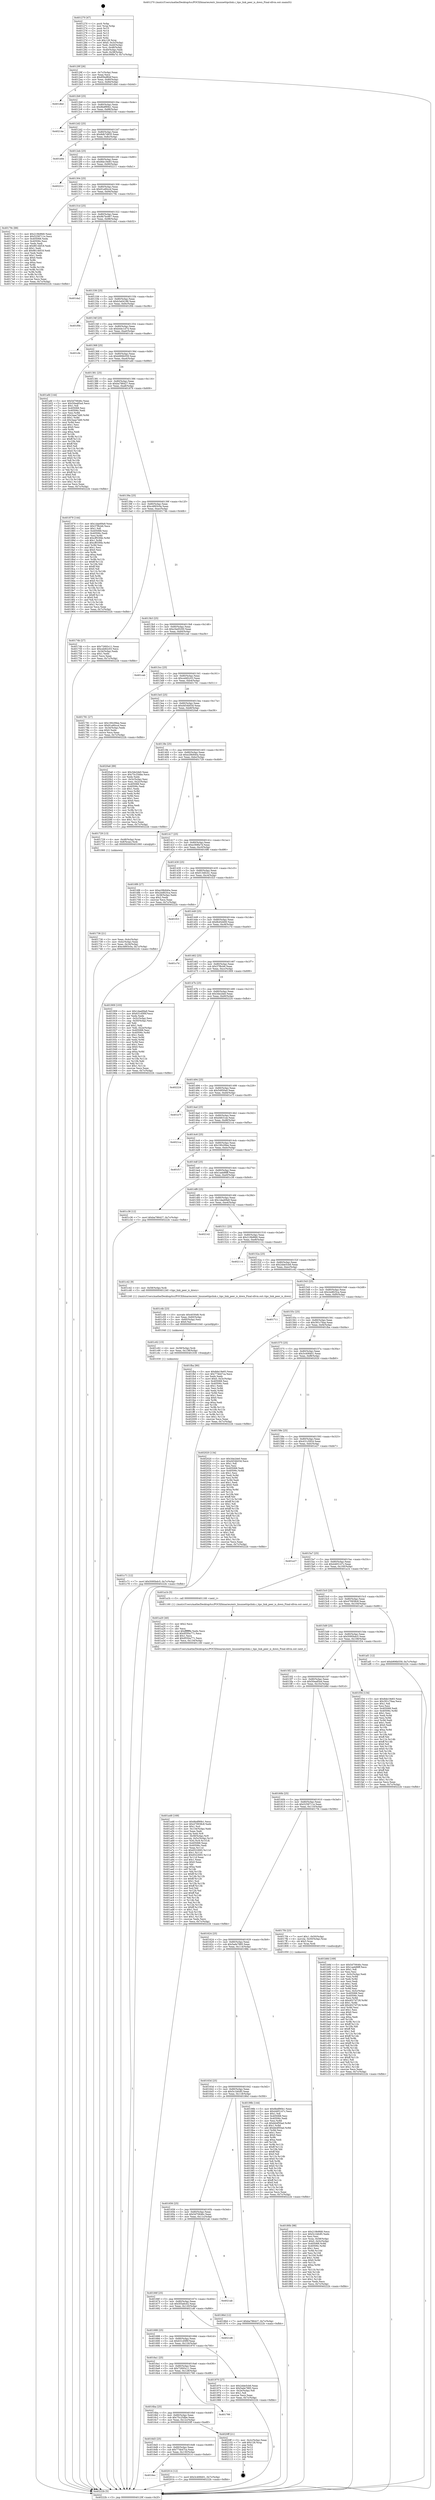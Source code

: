 digraph "0x401270" {
  label = "0x401270 (/mnt/c/Users/mathe/Desktop/tcc/POCII/binaries/extr_linuxnettipclink.c_tipc_link_peer_is_down_Final-ollvm.out::main(0))"
  labelloc = "t"
  node[shape=record]

  Entry [label="",width=0.3,height=0.3,shape=circle,fillcolor=black,style=filled]
  "0x40129f" [label="{
     0x40129f [26]\l
     | [instrs]\l
     &nbsp;&nbsp;0x40129f \<+3\>: mov -0x7c(%rbp),%eax\l
     &nbsp;&nbsp;0x4012a2 \<+2\>: mov %eax,%ecx\l
     &nbsp;&nbsp;0x4012a4 \<+6\>: sub $0x85bdf64f,%ecx\l
     &nbsp;&nbsp;0x4012aa \<+3\>: mov %eax,-0x80(%rbp)\l
     &nbsp;&nbsp;0x4012ad \<+6\>: mov %ecx,-0x84(%rbp)\l
     &nbsp;&nbsp;0x4012b3 \<+6\>: je 0000000000401dbd \<main+0xb4d\>\l
  }"]
  "0x401dbd" [label="{
     0x401dbd\l
  }", style=dashed]
  "0x4012b9" [label="{
     0x4012b9 [25]\l
     | [instrs]\l
     &nbsp;&nbsp;0x4012b9 \<+5\>: jmp 00000000004012be \<main+0x4e\>\l
     &nbsp;&nbsp;0x4012be \<+3\>: mov -0x80(%rbp),%eax\l
     &nbsp;&nbsp;0x4012c1 \<+5\>: sub $0x8bdf90b1,%eax\l
     &nbsp;&nbsp;0x4012c6 \<+6\>: mov %eax,-0x88(%rbp)\l
     &nbsp;&nbsp;0x4012cc \<+6\>: je 000000000040214e \<main+0xede\>\l
  }"]
  Exit [label="",width=0.3,height=0.3,shape=circle,fillcolor=black,style=filled,peripheries=2]
  "0x40214e" [label="{
     0x40214e\l
  }", style=dashed]
  "0x4012d2" [label="{
     0x4012d2 [25]\l
     | [instrs]\l
     &nbsp;&nbsp;0x4012d2 \<+5\>: jmp 00000000004012d7 \<main+0x67\>\l
     &nbsp;&nbsp;0x4012d7 \<+3\>: mov -0x80(%rbp),%eax\l
     &nbsp;&nbsp;0x4012da \<+5\>: sub $0x8db7d835,%eax\l
     &nbsp;&nbsp;0x4012df \<+6\>: mov %eax,-0x8c(%rbp)\l
     &nbsp;&nbsp;0x4012e5 \<+6\>: je 0000000000401e0e \<main+0xb9e\>\l
  }"]
  "0x4016ec" [label="{
     0x4016ec\l
  }", style=dashed]
  "0x401e0e" [label="{
     0x401e0e\l
  }", style=dashed]
  "0x4012eb" [label="{
     0x4012eb [25]\l
     | [instrs]\l
     &nbsp;&nbsp;0x4012eb \<+5\>: jmp 00000000004012f0 \<main+0x80\>\l
     &nbsp;&nbsp;0x4012f0 \<+3\>: mov -0x80(%rbp),%eax\l
     &nbsp;&nbsp;0x4012f3 \<+5\>: sub $0x8de19e83,%eax\l
     &nbsp;&nbsp;0x4012f8 \<+6\>: mov %eax,-0x90(%rbp)\l
     &nbsp;&nbsp;0x4012fe \<+6\>: je 0000000000402211 \<main+0xfa1\>\l
  }"]
  "0x402014" [label="{
     0x402014 [12]\l
     | [instrs]\l
     &nbsp;&nbsp;0x402014 \<+7\>: movl $0x3c408401,-0x7c(%rbp)\l
     &nbsp;&nbsp;0x40201b \<+5\>: jmp 000000000040222b \<main+0xfbb\>\l
  }"]
  "0x402211" [label="{
     0x402211\l
  }", style=dashed]
  "0x401304" [label="{
     0x401304 [25]\l
     | [instrs]\l
     &nbsp;&nbsp;0x401304 \<+5\>: jmp 0000000000401309 \<main+0x99\>\l
     &nbsp;&nbsp;0x401309 \<+3\>: mov -0x80(%rbp),%eax\l
     &nbsp;&nbsp;0x40130c \<+5\>: sub $0x91a90ccd,%eax\l
     &nbsp;&nbsp;0x401311 \<+6\>: mov %eax,-0x94(%rbp)\l
     &nbsp;&nbsp;0x401317 \<+6\>: je 000000000040179c \<main+0x52c\>\l
  }"]
  "0x4016d3" [label="{
     0x4016d3 [25]\l
     | [instrs]\l
     &nbsp;&nbsp;0x4016d3 \<+5\>: jmp 00000000004016d8 \<main+0x468\>\l
     &nbsp;&nbsp;0x4016d8 \<+3\>: mov -0x80(%rbp),%eax\l
     &nbsp;&nbsp;0x4016db \<+5\>: sub $0x774b47ca,%eax\l
     &nbsp;&nbsp;0x4016e0 \<+6\>: mov %eax,-0x130(%rbp)\l
     &nbsp;&nbsp;0x4016e6 \<+6\>: je 0000000000402014 \<main+0xda4\>\l
  }"]
  "0x40179c" [label="{
     0x40179c [88]\l
     | [instrs]\l
     &nbsp;&nbsp;0x40179c \<+5\>: mov $0x219b9fd0,%eax\l
     &nbsp;&nbsp;0x4017a1 \<+5\>: mov $0x5258711e,%ecx\l
     &nbsp;&nbsp;0x4017a6 \<+7\>: mov 0x405068,%edx\l
     &nbsp;&nbsp;0x4017ad \<+7\>: mov 0x40506c,%esi\l
     &nbsp;&nbsp;0x4017b4 \<+2\>: mov %edx,%edi\l
     &nbsp;&nbsp;0x4017b6 \<+6\>: sub $0x8614bf18,%edi\l
     &nbsp;&nbsp;0x4017bc \<+3\>: sub $0x1,%edi\l
     &nbsp;&nbsp;0x4017bf \<+6\>: add $0x8614bf18,%edi\l
     &nbsp;&nbsp;0x4017c5 \<+3\>: imul %edi,%edx\l
     &nbsp;&nbsp;0x4017c8 \<+3\>: and $0x1,%edx\l
     &nbsp;&nbsp;0x4017cb \<+3\>: cmp $0x0,%edx\l
     &nbsp;&nbsp;0x4017ce \<+4\>: sete %r8b\l
     &nbsp;&nbsp;0x4017d2 \<+3\>: cmp $0xa,%esi\l
     &nbsp;&nbsp;0x4017d5 \<+4\>: setl %r9b\l
     &nbsp;&nbsp;0x4017d9 \<+3\>: mov %r8b,%r10b\l
     &nbsp;&nbsp;0x4017dc \<+3\>: and %r9b,%r10b\l
     &nbsp;&nbsp;0x4017df \<+3\>: xor %r9b,%r8b\l
     &nbsp;&nbsp;0x4017e2 \<+3\>: or %r8b,%r10b\l
     &nbsp;&nbsp;0x4017e5 \<+4\>: test $0x1,%r10b\l
     &nbsp;&nbsp;0x4017e9 \<+3\>: cmovne %ecx,%eax\l
     &nbsp;&nbsp;0x4017ec \<+3\>: mov %eax,-0x7c(%rbp)\l
     &nbsp;&nbsp;0x4017ef \<+5\>: jmp 000000000040222b \<main+0xfbb\>\l
  }"]
  "0x40131d" [label="{
     0x40131d [25]\l
     | [instrs]\l
     &nbsp;&nbsp;0x40131d \<+5\>: jmp 0000000000401322 \<main+0xb2\>\l
     &nbsp;&nbsp;0x401322 \<+3\>: mov -0x80(%rbp),%eax\l
     &nbsp;&nbsp;0x401325 \<+5\>: sub $0x9b7bc667,%eax\l
     &nbsp;&nbsp;0x40132a \<+6\>: mov %eax,-0x98(%rbp)\l
     &nbsp;&nbsp;0x401330 \<+6\>: je 0000000000401da2 \<main+0xb32\>\l
  }"]
  "0x4020ff" [label="{
     0x4020ff [21]\l
     | [instrs]\l
     &nbsp;&nbsp;0x4020ff \<+3\>: mov -0x2c(%rbp),%eax\l
     &nbsp;&nbsp;0x402102 \<+7\>: add $0x128,%rsp\l
     &nbsp;&nbsp;0x402109 \<+1\>: pop %rbx\l
     &nbsp;&nbsp;0x40210a \<+2\>: pop %r12\l
     &nbsp;&nbsp;0x40210c \<+2\>: pop %r13\l
     &nbsp;&nbsp;0x40210e \<+2\>: pop %r14\l
     &nbsp;&nbsp;0x402110 \<+2\>: pop %r15\l
     &nbsp;&nbsp;0x402112 \<+1\>: pop %rbp\l
     &nbsp;&nbsp;0x402113 \<+1\>: ret\l
  }"]
  "0x401da2" [label="{
     0x401da2\l
  }", style=dashed]
  "0x401336" [label="{
     0x401336 [25]\l
     | [instrs]\l
     &nbsp;&nbsp;0x401336 \<+5\>: jmp 000000000040133b \<main+0xcb\>\l
     &nbsp;&nbsp;0x40133b \<+3\>: mov -0x80(%rbp),%eax\l
     &nbsp;&nbsp;0x40133e \<+5\>: sub $0xb3a04186,%eax\l
     &nbsp;&nbsp;0x401343 \<+6\>: mov %eax,-0x9c(%rbp)\l
     &nbsp;&nbsp;0x401349 \<+6\>: je 0000000000401f0b \<main+0xc9b\>\l
  }"]
  "0x4016ba" [label="{
     0x4016ba [25]\l
     | [instrs]\l
     &nbsp;&nbsp;0x4016ba \<+5\>: jmp 00000000004016bf \<main+0x44f\>\l
     &nbsp;&nbsp;0x4016bf \<+3\>: mov -0x80(%rbp),%eax\l
     &nbsp;&nbsp;0x4016c2 \<+5\>: sub $0x75c25dbe,%eax\l
     &nbsp;&nbsp;0x4016c7 \<+6\>: mov %eax,-0x12c(%rbp)\l
     &nbsp;&nbsp;0x4016cd \<+6\>: je 00000000004020ff \<main+0xe8f\>\l
  }"]
  "0x401f0b" [label="{
     0x401f0b\l
  }", style=dashed]
  "0x40134f" [label="{
     0x40134f [25]\l
     | [instrs]\l
     &nbsp;&nbsp;0x40134f \<+5\>: jmp 0000000000401354 \<main+0xe4\>\l
     &nbsp;&nbsp;0x401354 \<+3\>: mov -0x80(%rbp),%eax\l
     &nbsp;&nbsp;0x401357 \<+5\>: sub $0xb44c1d74,%eax\l
     &nbsp;&nbsp;0x40135c \<+6\>: mov %eax,-0xa0(%rbp)\l
     &nbsp;&nbsp;0x401362 \<+6\>: je 0000000000401cfe \<main+0xa8e\>\l
  }"]
  "0x401766" [label="{
     0x401766\l
  }", style=dashed]
  "0x401cfe" [label="{
     0x401cfe\l
  }", style=dashed]
  "0x401368" [label="{
     0x401368 [25]\l
     | [instrs]\l
     &nbsp;&nbsp;0x401368 \<+5\>: jmp 000000000040136d \<main+0xfd\>\l
     &nbsp;&nbsp;0x40136d \<+3\>: mov -0x80(%rbp),%eax\l
     &nbsp;&nbsp;0x401370 \<+5\>: sub $0xb906b559,%eax\l
     &nbsp;&nbsp;0x401375 \<+6\>: mov %eax,-0xa4(%rbp)\l
     &nbsp;&nbsp;0x40137b \<+6\>: je 0000000000401afd \<main+0x88d\>\l
  }"]
  "0x401c71" [label="{
     0x401c71 [12]\l
     | [instrs]\l
     &nbsp;&nbsp;0x401c71 \<+7\>: movl $0x5095bdc5,-0x7c(%rbp)\l
     &nbsp;&nbsp;0x401c78 \<+5\>: jmp 000000000040222b \<main+0xfbb\>\l
  }"]
  "0x401afd" [label="{
     0x401afd [144]\l
     | [instrs]\l
     &nbsp;&nbsp;0x401afd \<+5\>: mov $0x5d70646c,%eax\l
     &nbsp;&nbsp;0x401b02 \<+5\>: mov $0x50ea85a4,%ecx\l
     &nbsp;&nbsp;0x401b07 \<+2\>: mov $0x1,%dl\l
     &nbsp;&nbsp;0x401b09 \<+7\>: mov 0x405068,%esi\l
     &nbsp;&nbsp;0x401b10 \<+7\>: mov 0x40506c,%edi\l
     &nbsp;&nbsp;0x401b17 \<+3\>: mov %esi,%r8d\l
     &nbsp;&nbsp;0x401b1a \<+7\>: add $0x3aaa7dd0,%r8d\l
     &nbsp;&nbsp;0x401b21 \<+4\>: sub $0x1,%r8d\l
     &nbsp;&nbsp;0x401b25 \<+7\>: sub $0x3aaa7dd0,%r8d\l
     &nbsp;&nbsp;0x401b2c \<+4\>: imul %r8d,%esi\l
     &nbsp;&nbsp;0x401b30 \<+3\>: and $0x1,%esi\l
     &nbsp;&nbsp;0x401b33 \<+3\>: cmp $0x0,%esi\l
     &nbsp;&nbsp;0x401b36 \<+4\>: sete %r9b\l
     &nbsp;&nbsp;0x401b3a \<+3\>: cmp $0xa,%edi\l
     &nbsp;&nbsp;0x401b3d \<+4\>: setl %r10b\l
     &nbsp;&nbsp;0x401b41 \<+3\>: mov %r9b,%r11b\l
     &nbsp;&nbsp;0x401b44 \<+4\>: xor $0xff,%r11b\l
     &nbsp;&nbsp;0x401b48 \<+3\>: mov %r10b,%bl\l
     &nbsp;&nbsp;0x401b4b \<+3\>: xor $0xff,%bl\l
     &nbsp;&nbsp;0x401b4e \<+3\>: xor $0x0,%dl\l
     &nbsp;&nbsp;0x401b51 \<+3\>: mov %r11b,%r14b\l
     &nbsp;&nbsp;0x401b54 \<+4\>: and $0x0,%r14b\l
     &nbsp;&nbsp;0x401b58 \<+3\>: and %dl,%r9b\l
     &nbsp;&nbsp;0x401b5b \<+3\>: mov %bl,%r15b\l
     &nbsp;&nbsp;0x401b5e \<+4\>: and $0x0,%r15b\l
     &nbsp;&nbsp;0x401b62 \<+3\>: and %dl,%r10b\l
     &nbsp;&nbsp;0x401b65 \<+3\>: or %r9b,%r14b\l
     &nbsp;&nbsp;0x401b68 \<+3\>: or %r10b,%r15b\l
     &nbsp;&nbsp;0x401b6b \<+3\>: xor %r15b,%r14b\l
     &nbsp;&nbsp;0x401b6e \<+3\>: or %bl,%r11b\l
     &nbsp;&nbsp;0x401b71 \<+4\>: xor $0xff,%r11b\l
     &nbsp;&nbsp;0x401b75 \<+3\>: or $0x0,%dl\l
     &nbsp;&nbsp;0x401b78 \<+3\>: and %dl,%r11b\l
     &nbsp;&nbsp;0x401b7b \<+3\>: or %r11b,%r14b\l
     &nbsp;&nbsp;0x401b7e \<+4\>: test $0x1,%r14b\l
     &nbsp;&nbsp;0x401b82 \<+3\>: cmovne %ecx,%eax\l
     &nbsp;&nbsp;0x401b85 \<+3\>: mov %eax,-0x7c(%rbp)\l
     &nbsp;&nbsp;0x401b88 \<+5\>: jmp 000000000040222b \<main+0xfbb\>\l
  }"]
  "0x401381" [label="{
     0x401381 [25]\l
     | [instrs]\l
     &nbsp;&nbsp;0x401381 \<+5\>: jmp 0000000000401386 \<main+0x116\>\l
     &nbsp;&nbsp;0x401386 \<+3\>: mov -0x80(%rbp),%eax\l
     &nbsp;&nbsp;0x401389 \<+5\>: sub $0xba786427,%eax\l
     &nbsp;&nbsp;0x40138e \<+6\>: mov %eax,-0xa8(%rbp)\l
     &nbsp;&nbsp;0x401394 \<+6\>: je 0000000000401879 \<main+0x609\>\l
  }"]
  "0x401c62" [label="{
     0x401c62 [15]\l
     | [instrs]\l
     &nbsp;&nbsp;0x401c62 \<+4\>: mov -0x58(%rbp),%rdi\l
     &nbsp;&nbsp;0x401c66 \<+6\>: mov %eax,-0x138(%rbp)\l
     &nbsp;&nbsp;0x401c6c \<+5\>: call 0000000000401030 \<free@plt\>\l
     | [calls]\l
     &nbsp;&nbsp;0x401030 \{1\} (unknown)\l
  }"]
  "0x401879" [label="{
     0x401879 [144]\l
     | [instrs]\l
     &nbsp;&nbsp;0x401879 \<+5\>: mov $0x1dae69a9,%eax\l
     &nbsp;&nbsp;0x40187e \<+5\>: mov $0x37f6cb6,%ecx\l
     &nbsp;&nbsp;0x401883 \<+2\>: mov $0x1,%dl\l
     &nbsp;&nbsp;0x401885 \<+7\>: mov 0x405068,%esi\l
     &nbsp;&nbsp;0x40188c \<+7\>: mov 0x40506c,%edi\l
     &nbsp;&nbsp;0x401893 \<+3\>: mov %esi,%r8d\l
     &nbsp;&nbsp;0x401896 \<+7\>: add $0xcff33f4b,%r8d\l
     &nbsp;&nbsp;0x40189d \<+4\>: sub $0x1,%r8d\l
     &nbsp;&nbsp;0x4018a1 \<+7\>: sub $0xcff33f4b,%r8d\l
     &nbsp;&nbsp;0x4018a8 \<+4\>: imul %r8d,%esi\l
     &nbsp;&nbsp;0x4018ac \<+3\>: and $0x1,%esi\l
     &nbsp;&nbsp;0x4018af \<+3\>: cmp $0x0,%esi\l
     &nbsp;&nbsp;0x4018b2 \<+4\>: sete %r9b\l
     &nbsp;&nbsp;0x4018b6 \<+3\>: cmp $0xa,%edi\l
     &nbsp;&nbsp;0x4018b9 \<+4\>: setl %r10b\l
     &nbsp;&nbsp;0x4018bd \<+3\>: mov %r9b,%r11b\l
     &nbsp;&nbsp;0x4018c0 \<+4\>: xor $0xff,%r11b\l
     &nbsp;&nbsp;0x4018c4 \<+3\>: mov %r10b,%bl\l
     &nbsp;&nbsp;0x4018c7 \<+3\>: xor $0xff,%bl\l
     &nbsp;&nbsp;0x4018ca \<+3\>: xor $0x0,%dl\l
     &nbsp;&nbsp;0x4018cd \<+3\>: mov %r11b,%r14b\l
     &nbsp;&nbsp;0x4018d0 \<+4\>: and $0x0,%r14b\l
     &nbsp;&nbsp;0x4018d4 \<+3\>: and %dl,%r9b\l
     &nbsp;&nbsp;0x4018d7 \<+3\>: mov %bl,%r15b\l
     &nbsp;&nbsp;0x4018da \<+4\>: and $0x0,%r15b\l
     &nbsp;&nbsp;0x4018de \<+3\>: and %dl,%r10b\l
     &nbsp;&nbsp;0x4018e1 \<+3\>: or %r9b,%r14b\l
     &nbsp;&nbsp;0x4018e4 \<+3\>: or %r10b,%r15b\l
     &nbsp;&nbsp;0x4018e7 \<+3\>: xor %r15b,%r14b\l
     &nbsp;&nbsp;0x4018ea \<+3\>: or %bl,%r11b\l
     &nbsp;&nbsp;0x4018ed \<+4\>: xor $0xff,%r11b\l
     &nbsp;&nbsp;0x4018f1 \<+3\>: or $0x0,%dl\l
     &nbsp;&nbsp;0x4018f4 \<+3\>: and %dl,%r11b\l
     &nbsp;&nbsp;0x4018f7 \<+3\>: or %r11b,%r14b\l
     &nbsp;&nbsp;0x4018fa \<+4\>: test $0x1,%r14b\l
     &nbsp;&nbsp;0x4018fe \<+3\>: cmovne %ecx,%eax\l
     &nbsp;&nbsp;0x401901 \<+3\>: mov %eax,-0x7c(%rbp)\l
     &nbsp;&nbsp;0x401904 \<+5\>: jmp 000000000040222b \<main+0xfbb\>\l
  }"]
  "0x40139a" [label="{
     0x40139a [25]\l
     | [instrs]\l
     &nbsp;&nbsp;0x40139a \<+5\>: jmp 000000000040139f \<main+0x12f\>\l
     &nbsp;&nbsp;0x40139f \<+3\>: mov -0x80(%rbp),%eax\l
     &nbsp;&nbsp;0x4013a2 \<+5\>: sub $0xc4893c0a,%eax\l
     &nbsp;&nbsp;0x4013a7 \<+6\>: mov %eax,-0xac(%rbp)\l
     &nbsp;&nbsp;0x4013ad \<+6\>: je 000000000040174b \<main+0x4db\>\l
  }"]
  "0x401c4b" [label="{
     0x401c4b [23]\l
     | [instrs]\l
     &nbsp;&nbsp;0x401c4b \<+10\>: movabs $0x4030d6,%rdi\l
     &nbsp;&nbsp;0x401c55 \<+3\>: mov %eax,-0x60(%rbp)\l
     &nbsp;&nbsp;0x401c58 \<+3\>: mov -0x60(%rbp),%esi\l
     &nbsp;&nbsp;0x401c5b \<+2\>: mov $0x0,%al\l
     &nbsp;&nbsp;0x401c5d \<+5\>: call 0000000000401040 \<printf@plt\>\l
     | [calls]\l
     &nbsp;&nbsp;0x401040 \{1\} (unknown)\l
  }"]
  "0x40174b" [label="{
     0x40174b [27]\l
     | [instrs]\l
     &nbsp;&nbsp;0x40174b \<+5\>: mov $0x72693c11,%eax\l
     &nbsp;&nbsp;0x401750 \<+5\>: mov $0xceb82c03,%ecx\l
     &nbsp;&nbsp;0x401755 \<+3\>: mov -0x34(%rbp),%edx\l
     &nbsp;&nbsp;0x401758 \<+3\>: cmp $0x1,%edx\l
     &nbsp;&nbsp;0x40175b \<+3\>: cmovl %ecx,%eax\l
     &nbsp;&nbsp;0x40175e \<+3\>: mov %eax,-0x7c(%rbp)\l
     &nbsp;&nbsp;0x401761 \<+5\>: jmp 000000000040222b \<main+0xfbb\>\l
  }"]
  "0x4013b3" [label="{
     0x4013b3 [25]\l
     | [instrs]\l
     &nbsp;&nbsp;0x4013b3 \<+5\>: jmp 00000000004013b8 \<main+0x148\>\l
     &nbsp;&nbsp;0x4013b8 \<+3\>: mov -0x80(%rbp),%eax\l
     &nbsp;&nbsp;0x4013bb \<+5\>: sub $0xc5ed5200,%eax\l
     &nbsp;&nbsp;0x4013c0 \<+6\>: mov %eax,-0xb0(%rbp)\l
     &nbsp;&nbsp;0x4013c6 \<+6\>: je 0000000000401cab \<main+0xa3b\>\l
  }"]
  "0x401a48" [label="{
     0x401a48 [169]\l
     | [instrs]\l
     &nbsp;&nbsp;0x401a48 \<+5\>: mov $0x8bdf90b1,%ecx\l
     &nbsp;&nbsp;0x401a4d \<+5\>: mov $0x470938c8,%edx\l
     &nbsp;&nbsp;0x401a52 \<+3\>: mov $0x1,%sil\l
     &nbsp;&nbsp;0x401a55 \<+6\>: mov -0x134(%rbp),%edi\l
     &nbsp;&nbsp;0x401a5b \<+3\>: imul %eax,%edi\l
     &nbsp;&nbsp;0x401a5e \<+3\>: movslq %edi,%r8\l
     &nbsp;&nbsp;0x401a61 \<+4\>: mov -0x58(%rbp),%r9\l
     &nbsp;&nbsp;0x401a65 \<+4\>: movslq -0x5c(%rbp),%r10\l
     &nbsp;&nbsp;0x401a69 \<+4\>: mov %r8,(%r9,%r10,8)\l
     &nbsp;&nbsp;0x401a6d \<+7\>: mov 0x405068,%eax\l
     &nbsp;&nbsp;0x401a74 \<+7\>: mov 0x40506c,%edi\l
     &nbsp;&nbsp;0x401a7b \<+3\>: mov %eax,%r11d\l
     &nbsp;&nbsp;0x401a7e \<+7\>: sub $0x6522693,%r11d\l
     &nbsp;&nbsp;0x401a85 \<+4\>: sub $0x1,%r11d\l
     &nbsp;&nbsp;0x401a89 \<+7\>: add $0x6522693,%r11d\l
     &nbsp;&nbsp;0x401a90 \<+4\>: imul %r11d,%eax\l
     &nbsp;&nbsp;0x401a94 \<+3\>: and $0x1,%eax\l
     &nbsp;&nbsp;0x401a97 \<+3\>: cmp $0x0,%eax\l
     &nbsp;&nbsp;0x401a9a \<+3\>: sete %bl\l
     &nbsp;&nbsp;0x401a9d \<+3\>: cmp $0xa,%edi\l
     &nbsp;&nbsp;0x401aa0 \<+4\>: setl %r14b\l
     &nbsp;&nbsp;0x401aa4 \<+3\>: mov %bl,%r15b\l
     &nbsp;&nbsp;0x401aa7 \<+4\>: xor $0xff,%r15b\l
     &nbsp;&nbsp;0x401aab \<+3\>: mov %r14b,%r12b\l
     &nbsp;&nbsp;0x401aae \<+4\>: xor $0xff,%r12b\l
     &nbsp;&nbsp;0x401ab2 \<+4\>: xor $0x1,%sil\l
     &nbsp;&nbsp;0x401ab6 \<+3\>: mov %r15b,%r13b\l
     &nbsp;&nbsp;0x401ab9 \<+4\>: and $0xff,%r13b\l
     &nbsp;&nbsp;0x401abd \<+3\>: and %sil,%bl\l
     &nbsp;&nbsp;0x401ac0 \<+3\>: mov %r12b,%al\l
     &nbsp;&nbsp;0x401ac3 \<+2\>: and $0xff,%al\l
     &nbsp;&nbsp;0x401ac5 \<+3\>: and %sil,%r14b\l
     &nbsp;&nbsp;0x401ac8 \<+3\>: or %bl,%r13b\l
     &nbsp;&nbsp;0x401acb \<+3\>: or %r14b,%al\l
     &nbsp;&nbsp;0x401ace \<+3\>: xor %al,%r13b\l
     &nbsp;&nbsp;0x401ad1 \<+3\>: or %r12b,%r15b\l
     &nbsp;&nbsp;0x401ad4 \<+4\>: xor $0xff,%r15b\l
     &nbsp;&nbsp;0x401ad8 \<+4\>: or $0x1,%sil\l
     &nbsp;&nbsp;0x401adc \<+3\>: and %sil,%r15b\l
     &nbsp;&nbsp;0x401adf \<+3\>: or %r15b,%r13b\l
     &nbsp;&nbsp;0x401ae2 \<+4\>: test $0x1,%r13b\l
     &nbsp;&nbsp;0x401ae6 \<+3\>: cmovne %edx,%ecx\l
     &nbsp;&nbsp;0x401ae9 \<+3\>: mov %ecx,-0x7c(%rbp)\l
     &nbsp;&nbsp;0x401aec \<+5\>: jmp 000000000040222b \<main+0xfbb\>\l
  }"]
  "0x401cab" [label="{
     0x401cab\l
  }", style=dashed]
  "0x4013cc" [label="{
     0x4013cc [25]\l
     | [instrs]\l
     &nbsp;&nbsp;0x4013cc \<+5\>: jmp 00000000004013d1 \<main+0x161\>\l
     &nbsp;&nbsp;0x4013d1 \<+3\>: mov -0x80(%rbp),%eax\l
     &nbsp;&nbsp;0x4013d4 \<+5\>: sub $0xceb82c03,%eax\l
     &nbsp;&nbsp;0x4013d9 \<+6\>: mov %eax,-0xb4(%rbp)\l
     &nbsp;&nbsp;0x4013df \<+6\>: je 0000000000401781 \<main+0x511\>\l
  }"]
  "0x401a20" [label="{
     0x401a20 [40]\l
     | [instrs]\l
     &nbsp;&nbsp;0x401a20 \<+5\>: mov $0x2,%ecx\l
     &nbsp;&nbsp;0x401a25 \<+1\>: cltd\l
     &nbsp;&nbsp;0x401a26 \<+2\>: idiv %ecx\l
     &nbsp;&nbsp;0x401a28 \<+6\>: imul $0xfffffffe,%edx,%ecx\l
     &nbsp;&nbsp;0x401a2e \<+6\>: sub $0x9550a771,%ecx\l
     &nbsp;&nbsp;0x401a34 \<+3\>: add $0x1,%ecx\l
     &nbsp;&nbsp;0x401a37 \<+6\>: add $0x9550a771,%ecx\l
     &nbsp;&nbsp;0x401a3d \<+6\>: mov %ecx,-0x134(%rbp)\l
     &nbsp;&nbsp;0x401a43 \<+5\>: call 0000000000401160 \<next_i\>\l
     | [calls]\l
     &nbsp;&nbsp;0x401160 \{1\} (/mnt/c/Users/mathe/Desktop/tcc/POCII/binaries/extr_linuxnettipclink.c_tipc_link_peer_is_down_Final-ollvm.out::next_i)\l
  }"]
  "0x401781" [label="{
     0x401781 [27]\l
     | [instrs]\l
     &nbsp;&nbsp;0x401781 \<+5\>: mov $0x190c09ee,%eax\l
     &nbsp;&nbsp;0x401786 \<+5\>: mov $0x91a90ccd,%ecx\l
     &nbsp;&nbsp;0x40178b \<+3\>: mov -0x34(%rbp),%edx\l
     &nbsp;&nbsp;0x40178e \<+3\>: cmp $0x0,%edx\l
     &nbsp;&nbsp;0x401791 \<+3\>: cmove %ecx,%eax\l
     &nbsp;&nbsp;0x401794 \<+3\>: mov %eax,-0x7c(%rbp)\l
     &nbsp;&nbsp;0x401797 \<+5\>: jmp 000000000040222b \<main+0xfbb\>\l
  }"]
  "0x4013e5" [label="{
     0x4013e5 [25]\l
     | [instrs]\l
     &nbsp;&nbsp;0x4013e5 \<+5\>: jmp 00000000004013ea \<main+0x17a\>\l
     &nbsp;&nbsp;0x4013ea \<+3\>: mov -0x80(%rbp),%eax\l
     &nbsp;&nbsp;0x4013ed \<+5\>: sub $0xd454b03d,%eax\l
     &nbsp;&nbsp;0x4013f2 \<+6\>: mov %eax,-0xb8(%rbp)\l
     &nbsp;&nbsp;0x4013f8 \<+6\>: je 00000000004020a6 \<main+0xe36\>\l
  }"]
  "0x4016a1" [label="{
     0x4016a1 [25]\l
     | [instrs]\l
     &nbsp;&nbsp;0x4016a1 \<+5\>: jmp 00000000004016a6 \<main+0x436\>\l
     &nbsp;&nbsp;0x4016a6 \<+3\>: mov -0x80(%rbp),%eax\l
     &nbsp;&nbsp;0x4016a9 \<+5\>: sub $0x72693c11,%eax\l
     &nbsp;&nbsp;0x4016ae \<+6\>: mov %eax,-0x128(%rbp)\l
     &nbsp;&nbsp;0x4016b4 \<+6\>: je 0000000000401766 \<main+0x4f6\>\l
  }"]
  "0x4020a6" [label="{
     0x4020a6 [89]\l
     | [instrs]\l
     &nbsp;&nbsp;0x4020a6 \<+5\>: mov $0x3de2de0,%eax\l
     &nbsp;&nbsp;0x4020ab \<+5\>: mov $0x75c25dbe,%ecx\l
     &nbsp;&nbsp;0x4020b0 \<+2\>: xor %edx,%edx\l
     &nbsp;&nbsp;0x4020b2 \<+3\>: mov -0x3c(%rbp),%esi\l
     &nbsp;&nbsp;0x4020b5 \<+3\>: mov %esi,-0x2c(%rbp)\l
     &nbsp;&nbsp;0x4020b8 \<+7\>: mov 0x405068,%esi\l
     &nbsp;&nbsp;0x4020bf \<+7\>: mov 0x40506c,%edi\l
     &nbsp;&nbsp;0x4020c6 \<+3\>: sub $0x1,%edx\l
     &nbsp;&nbsp;0x4020c9 \<+3\>: mov %esi,%r8d\l
     &nbsp;&nbsp;0x4020cc \<+3\>: add %edx,%r8d\l
     &nbsp;&nbsp;0x4020cf \<+4\>: imul %r8d,%esi\l
     &nbsp;&nbsp;0x4020d3 \<+3\>: and $0x1,%esi\l
     &nbsp;&nbsp;0x4020d6 \<+3\>: cmp $0x0,%esi\l
     &nbsp;&nbsp;0x4020d9 \<+4\>: sete %r9b\l
     &nbsp;&nbsp;0x4020dd \<+3\>: cmp $0xa,%edi\l
     &nbsp;&nbsp;0x4020e0 \<+4\>: setl %r10b\l
     &nbsp;&nbsp;0x4020e4 \<+3\>: mov %r9b,%r11b\l
     &nbsp;&nbsp;0x4020e7 \<+3\>: and %r10b,%r11b\l
     &nbsp;&nbsp;0x4020ea \<+3\>: xor %r10b,%r9b\l
     &nbsp;&nbsp;0x4020ed \<+3\>: or %r9b,%r11b\l
     &nbsp;&nbsp;0x4020f0 \<+4\>: test $0x1,%r11b\l
     &nbsp;&nbsp;0x4020f4 \<+3\>: cmovne %ecx,%eax\l
     &nbsp;&nbsp;0x4020f7 \<+3\>: mov %eax,-0x7c(%rbp)\l
     &nbsp;&nbsp;0x4020fa \<+5\>: jmp 000000000040222b \<main+0xfbb\>\l
  }"]
  "0x4013fe" [label="{
     0x4013fe [25]\l
     | [instrs]\l
     &nbsp;&nbsp;0x4013fe \<+5\>: jmp 0000000000401403 \<main+0x193\>\l
     &nbsp;&nbsp;0x401403 \<+3\>: mov -0x80(%rbp),%eax\l
     &nbsp;&nbsp;0x401406 \<+5\>: sub $0xe29b940a,%eax\l
     &nbsp;&nbsp;0x40140b \<+6\>: mov %eax,-0xbc(%rbp)\l
     &nbsp;&nbsp;0x401411 \<+6\>: je 0000000000401729 \<main+0x4b9\>\l
  }"]
  "0x401970" [label="{
     0x401970 [27]\l
     | [instrs]\l
     &nbsp;&nbsp;0x401970 \<+5\>: mov $0x2dde5cb6,%eax\l
     &nbsp;&nbsp;0x401975 \<+5\>: mov $0x5ade7885,%ecx\l
     &nbsp;&nbsp;0x40197a \<+3\>: mov -0x2e(%rbp),%dl\l
     &nbsp;&nbsp;0x40197d \<+3\>: test $0x1,%dl\l
     &nbsp;&nbsp;0x401980 \<+3\>: cmovne %ecx,%eax\l
     &nbsp;&nbsp;0x401983 \<+3\>: mov %eax,-0x7c(%rbp)\l
     &nbsp;&nbsp;0x401986 \<+5\>: jmp 000000000040222b \<main+0xfbb\>\l
  }"]
  "0x401729" [label="{
     0x401729 [13]\l
     | [instrs]\l
     &nbsp;&nbsp;0x401729 \<+4\>: mov -0x48(%rbp),%rax\l
     &nbsp;&nbsp;0x40172d \<+4\>: mov 0x8(%rax),%rdi\l
     &nbsp;&nbsp;0x401731 \<+5\>: call 0000000000401060 \<atoi@plt\>\l
     | [calls]\l
     &nbsp;&nbsp;0x401060 \{1\} (unknown)\l
  }"]
  "0x401417" [label="{
     0x401417 [25]\l
     | [instrs]\l
     &nbsp;&nbsp;0x401417 \<+5\>: jmp 000000000040141c \<main+0x1ac\>\l
     &nbsp;&nbsp;0x40141c \<+3\>: mov -0x80(%rbp),%eax\l
     &nbsp;&nbsp;0x40141f \<+5\>: sub $0xe368fa7d,%eax\l
     &nbsp;&nbsp;0x401424 \<+6\>: mov %eax,-0xc0(%rbp)\l
     &nbsp;&nbsp;0x40142a \<+6\>: je 00000000004016f6 \<main+0x486\>\l
  }"]
  "0x401688" [label="{
     0x401688 [25]\l
     | [instrs]\l
     &nbsp;&nbsp;0x401688 \<+5\>: jmp 000000000040168d \<main+0x41d\>\l
     &nbsp;&nbsp;0x40168d \<+3\>: mov -0x80(%rbp),%eax\l
     &nbsp;&nbsp;0x401690 \<+5\>: sub $0x631d5f0f,%eax\l
     &nbsp;&nbsp;0x401695 \<+6\>: mov %eax,-0x124(%rbp)\l
     &nbsp;&nbsp;0x40169b \<+6\>: je 0000000000401970 \<main+0x700\>\l
  }"]
  "0x4016f6" [label="{
     0x4016f6 [27]\l
     | [instrs]\l
     &nbsp;&nbsp;0x4016f6 \<+5\>: mov $0xe29b940a,%eax\l
     &nbsp;&nbsp;0x4016fb \<+5\>: mov $0x2ed825ca,%ecx\l
     &nbsp;&nbsp;0x401700 \<+3\>: mov -0x38(%rbp),%edx\l
     &nbsp;&nbsp;0x401703 \<+3\>: cmp $0x2,%edx\l
     &nbsp;&nbsp;0x401706 \<+3\>: cmovne %ecx,%eax\l
     &nbsp;&nbsp;0x401709 \<+3\>: mov %eax,-0x7c(%rbp)\l
     &nbsp;&nbsp;0x40170c \<+5\>: jmp 000000000040222b \<main+0xfbb\>\l
  }"]
  "0x401430" [label="{
     0x401430 [25]\l
     | [instrs]\l
     &nbsp;&nbsp;0x401430 \<+5\>: jmp 0000000000401435 \<main+0x1c5\>\l
     &nbsp;&nbsp;0x401435 \<+3\>: mov -0x80(%rbp),%eax\l
     &nbsp;&nbsp;0x401438 \<+5\>: sub $0xf1348241,%eax\l
     &nbsp;&nbsp;0x40143d \<+6\>: mov %eax,-0xc4(%rbp)\l
     &nbsp;&nbsp;0x401443 \<+6\>: je 0000000000401f23 \<main+0xcb3\>\l
  }"]
  "0x40222b" [label="{
     0x40222b [5]\l
     | [instrs]\l
     &nbsp;&nbsp;0x40222b \<+5\>: jmp 000000000040129f \<main+0x2f\>\l
  }"]
  "0x401270" [label="{
     0x401270 [47]\l
     | [instrs]\l
     &nbsp;&nbsp;0x401270 \<+1\>: push %rbp\l
     &nbsp;&nbsp;0x401271 \<+3\>: mov %rsp,%rbp\l
     &nbsp;&nbsp;0x401274 \<+2\>: push %r15\l
     &nbsp;&nbsp;0x401276 \<+2\>: push %r14\l
     &nbsp;&nbsp;0x401278 \<+2\>: push %r13\l
     &nbsp;&nbsp;0x40127a \<+2\>: push %r12\l
     &nbsp;&nbsp;0x40127c \<+1\>: push %rbx\l
     &nbsp;&nbsp;0x40127d \<+7\>: sub $0x128,%rsp\l
     &nbsp;&nbsp;0x401284 \<+7\>: movl $0x0,-0x3c(%rbp)\l
     &nbsp;&nbsp;0x40128b \<+3\>: mov %edi,-0x40(%rbp)\l
     &nbsp;&nbsp;0x40128e \<+4\>: mov %rsi,-0x48(%rbp)\l
     &nbsp;&nbsp;0x401292 \<+3\>: mov -0x40(%rbp),%edi\l
     &nbsp;&nbsp;0x401295 \<+3\>: mov %edi,-0x38(%rbp)\l
     &nbsp;&nbsp;0x401298 \<+7\>: movl $0xe368fa7d,-0x7c(%rbp)\l
  }"]
  "0x401736" [label="{
     0x401736 [21]\l
     | [instrs]\l
     &nbsp;&nbsp;0x401736 \<+3\>: mov %eax,-0x4c(%rbp)\l
     &nbsp;&nbsp;0x401739 \<+3\>: mov -0x4c(%rbp),%eax\l
     &nbsp;&nbsp;0x40173c \<+3\>: mov %eax,-0x34(%rbp)\l
     &nbsp;&nbsp;0x40173f \<+7\>: movl $0xc4893c0a,-0x7c(%rbp)\l
     &nbsp;&nbsp;0x401746 \<+5\>: jmp 000000000040222b \<main+0xfbb\>\l
  }"]
  "0x4021d6" [label="{
     0x4021d6\l
  }", style=dashed]
  "0x401f23" [label="{
     0x401f23\l
  }", style=dashed]
  "0x401449" [label="{
     0x401449 [25]\l
     | [instrs]\l
     &nbsp;&nbsp;0x401449 \<+5\>: jmp 000000000040144e \<main+0x1de\>\l
     &nbsp;&nbsp;0x40144e \<+3\>: mov -0x80(%rbp),%eax\l
     &nbsp;&nbsp;0x401451 \<+5\>: sub $0xfb45d400,%eax\l
     &nbsp;&nbsp;0x401456 \<+6\>: mov %eax,-0xc8(%rbp)\l
     &nbsp;&nbsp;0x40145c \<+6\>: je 0000000000401c7d \<main+0xa0d\>\l
  }"]
  "0x40166f" [label="{
     0x40166f [25]\l
     | [instrs]\l
     &nbsp;&nbsp;0x40166f \<+5\>: jmp 0000000000401674 \<main+0x404\>\l
     &nbsp;&nbsp;0x401674 \<+3\>: mov -0x80(%rbp),%eax\l
     &nbsp;&nbsp;0x401677 \<+5\>: sub $0x5f3a6c02,%eax\l
     &nbsp;&nbsp;0x40167c \<+6\>: mov %eax,-0x120(%rbp)\l
     &nbsp;&nbsp;0x401682 \<+6\>: je 00000000004021d6 \<main+0xf66\>\l
  }"]
  "0x401c7d" [label="{
     0x401c7d\l
  }", style=dashed]
  "0x401462" [label="{
     0x401462 [25]\l
     | [instrs]\l
     &nbsp;&nbsp;0x401462 \<+5\>: jmp 0000000000401467 \<main+0x1f7\>\l
     &nbsp;&nbsp;0x401467 \<+3\>: mov -0x80(%rbp),%eax\l
     &nbsp;&nbsp;0x40146a \<+5\>: sub $0x37f6cb6,%eax\l
     &nbsp;&nbsp;0x40146f \<+6\>: mov %eax,-0xcc(%rbp)\l
     &nbsp;&nbsp;0x401475 \<+6\>: je 0000000000401909 \<main+0x699\>\l
  }"]
  "0x4021ab" [label="{
     0x4021ab\l
  }", style=dashed]
  "0x401909" [label="{
     0x401909 [103]\l
     | [instrs]\l
     &nbsp;&nbsp;0x401909 \<+5\>: mov $0x1dae69a9,%eax\l
     &nbsp;&nbsp;0x40190e \<+5\>: mov $0x631d5f0f,%ecx\l
     &nbsp;&nbsp;0x401913 \<+2\>: xor %edx,%edx\l
     &nbsp;&nbsp;0x401915 \<+3\>: mov -0x5c(%rbp),%esi\l
     &nbsp;&nbsp;0x401918 \<+3\>: cmp -0x50(%rbp),%esi\l
     &nbsp;&nbsp;0x40191b \<+4\>: setl %dil\l
     &nbsp;&nbsp;0x40191f \<+4\>: and $0x1,%dil\l
     &nbsp;&nbsp;0x401923 \<+4\>: mov %dil,-0x2e(%rbp)\l
     &nbsp;&nbsp;0x401927 \<+7\>: mov 0x405068,%esi\l
     &nbsp;&nbsp;0x40192e \<+8\>: mov 0x40506c,%r8d\l
     &nbsp;&nbsp;0x401936 \<+3\>: sub $0x1,%edx\l
     &nbsp;&nbsp;0x401939 \<+3\>: mov %esi,%r9d\l
     &nbsp;&nbsp;0x40193c \<+3\>: add %edx,%r9d\l
     &nbsp;&nbsp;0x40193f \<+4\>: imul %r9d,%esi\l
     &nbsp;&nbsp;0x401943 \<+3\>: and $0x1,%esi\l
     &nbsp;&nbsp;0x401946 \<+3\>: cmp $0x0,%esi\l
     &nbsp;&nbsp;0x401949 \<+4\>: sete %dil\l
     &nbsp;&nbsp;0x40194d \<+4\>: cmp $0xa,%r8d\l
     &nbsp;&nbsp;0x401951 \<+4\>: setl %r10b\l
     &nbsp;&nbsp;0x401955 \<+3\>: mov %dil,%r11b\l
     &nbsp;&nbsp;0x401958 \<+3\>: and %r10b,%r11b\l
     &nbsp;&nbsp;0x40195b \<+3\>: xor %r10b,%dil\l
     &nbsp;&nbsp;0x40195e \<+3\>: or %dil,%r11b\l
     &nbsp;&nbsp;0x401961 \<+4\>: test $0x1,%r11b\l
     &nbsp;&nbsp;0x401965 \<+3\>: cmovne %ecx,%eax\l
     &nbsp;&nbsp;0x401968 \<+3\>: mov %eax,-0x7c(%rbp)\l
     &nbsp;&nbsp;0x40196b \<+5\>: jmp 000000000040222b \<main+0xfbb\>\l
  }"]
  "0x40147b" [label="{
     0x40147b [25]\l
     | [instrs]\l
     &nbsp;&nbsp;0x40147b \<+5\>: jmp 0000000000401480 \<main+0x210\>\l
     &nbsp;&nbsp;0x401480 \<+3\>: mov -0x80(%rbp),%eax\l
     &nbsp;&nbsp;0x401483 \<+5\>: sub $0x3de2de0,%eax\l
     &nbsp;&nbsp;0x401488 \<+6\>: mov %eax,-0xd0(%rbp)\l
     &nbsp;&nbsp;0x40148e \<+6\>: je 0000000000402224 \<main+0xfb4\>\l
  }"]
  "0x401656" [label="{
     0x401656 [25]\l
     | [instrs]\l
     &nbsp;&nbsp;0x401656 \<+5\>: jmp 000000000040165b \<main+0x3eb\>\l
     &nbsp;&nbsp;0x40165b \<+3\>: mov -0x80(%rbp),%eax\l
     &nbsp;&nbsp;0x40165e \<+5\>: sub $0x5d70646c,%eax\l
     &nbsp;&nbsp;0x401663 \<+6\>: mov %eax,-0x11c(%rbp)\l
     &nbsp;&nbsp;0x401669 \<+6\>: je 00000000004021ab \<main+0xf3b\>\l
  }"]
  "0x402224" [label="{
     0x402224\l
  }", style=dashed]
  "0x401494" [label="{
     0x401494 [25]\l
     | [instrs]\l
     &nbsp;&nbsp;0x401494 \<+5\>: jmp 0000000000401499 \<main+0x229\>\l
     &nbsp;&nbsp;0x401499 \<+3\>: mov -0x80(%rbp),%eax\l
     &nbsp;&nbsp;0x40149c \<+5\>: sub $0x54950a0,%eax\l
     &nbsp;&nbsp;0x4014a1 \<+6\>: mov %eax,-0xd4(%rbp)\l
     &nbsp;&nbsp;0x4014a7 \<+6\>: je 0000000000401e7f \<main+0xc0f\>\l
  }"]
  "0x40186d" [label="{
     0x40186d [12]\l
     | [instrs]\l
     &nbsp;&nbsp;0x40186d \<+7\>: movl $0xba786427,-0x7c(%rbp)\l
     &nbsp;&nbsp;0x401874 \<+5\>: jmp 000000000040222b \<main+0xfbb\>\l
  }"]
  "0x401e7f" [label="{
     0x401e7f\l
  }", style=dashed]
  "0x4014ad" [label="{
     0x4014ad [25]\l
     | [instrs]\l
     &nbsp;&nbsp;0x4014ad \<+5\>: jmp 00000000004014b2 \<main+0x242\>\l
     &nbsp;&nbsp;0x4014b2 \<+3\>: mov -0x80(%rbp),%eax\l
     &nbsp;&nbsp;0x4014b5 \<+5\>: sub $0xd4631ee,%eax\l
     &nbsp;&nbsp;0x4014ba \<+6\>: mov %eax,-0xd8(%rbp)\l
     &nbsp;&nbsp;0x4014c0 \<+6\>: je 00000000004021ca \<main+0xf5a\>\l
  }"]
  "0x40163d" [label="{
     0x40163d [25]\l
     | [instrs]\l
     &nbsp;&nbsp;0x40163d \<+5\>: jmp 0000000000401642 \<main+0x3d2\>\l
     &nbsp;&nbsp;0x401642 \<+3\>: mov -0x80(%rbp),%eax\l
     &nbsp;&nbsp;0x401645 \<+5\>: sub $0x5c1bfc85,%eax\l
     &nbsp;&nbsp;0x40164a \<+6\>: mov %eax,-0x118(%rbp)\l
     &nbsp;&nbsp;0x401650 \<+6\>: je 000000000040186d \<main+0x5fd\>\l
  }"]
  "0x4021ca" [label="{
     0x4021ca\l
  }", style=dashed]
  "0x4014c6" [label="{
     0x4014c6 [25]\l
     | [instrs]\l
     &nbsp;&nbsp;0x4014c6 \<+5\>: jmp 00000000004014cb \<main+0x25b\>\l
     &nbsp;&nbsp;0x4014cb \<+3\>: mov -0x80(%rbp),%eax\l
     &nbsp;&nbsp;0x4014ce \<+5\>: sub $0x190c09ee,%eax\l
     &nbsp;&nbsp;0x4014d3 \<+6\>: mov %eax,-0xdc(%rbp)\l
     &nbsp;&nbsp;0x4014d9 \<+6\>: je 0000000000401f17 \<main+0xca7\>\l
  }"]
  "0x40198b" [label="{
     0x40198b [144]\l
     | [instrs]\l
     &nbsp;&nbsp;0x40198b \<+5\>: mov $0x8bdf90b1,%eax\l
     &nbsp;&nbsp;0x401990 \<+5\>: mov $0x4465147c,%ecx\l
     &nbsp;&nbsp;0x401995 \<+2\>: mov $0x1,%dl\l
     &nbsp;&nbsp;0x401997 \<+7\>: mov 0x405068,%esi\l
     &nbsp;&nbsp;0x40199e \<+7\>: mov 0x40506c,%edi\l
     &nbsp;&nbsp;0x4019a5 \<+3\>: mov %esi,%r8d\l
     &nbsp;&nbsp;0x4019a8 \<+7\>: sub $0xbb4f50ad,%r8d\l
     &nbsp;&nbsp;0x4019af \<+4\>: sub $0x1,%r8d\l
     &nbsp;&nbsp;0x4019b3 \<+7\>: add $0xbb4f50ad,%r8d\l
     &nbsp;&nbsp;0x4019ba \<+4\>: imul %r8d,%esi\l
     &nbsp;&nbsp;0x4019be \<+3\>: and $0x1,%esi\l
     &nbsp;&nbsp;0x4019c1 \<+3\>: cmp $0x0,%esi\l
     &nbsp;&nbsp;0x4019c4 \<+4\>: sete %r9b\l
     &nbsp;&nbsp;0x4019c8 \<+3\>: cmp $0xa,%edi\l
     &nbsp;&nbsp;0x4019cb \<+4\>: setl %r10b\l
     &nbsp;&nbsp;0x4019cf \<+3\>: mov %r9b,%r11b\l
     &nbsp;&nbsp;0x4019d2 \<+4\>: xor $0xff,%r11b\l
     &nbsp;&nbsp;0x4019d6 \<+3\>: mov %r10b,%bl\l
     &nbsp;&nbsp;0x4019d9 \<+3\>: xor $0xff,%bl\l
     &nbsp;&nbsp;0x4019dc \<+3\>: xor $0x0,%dl\l
     &nbsp;&nbsp;0x4019df \<+3\>: mov %r11b,%r14b\l
     &nbsp;&nbsp;0x4019e2 \<+4\>: and $0x0,%r14b\l
     &nbsp;&nbsp;0x4019e6 \<+3\>: and %dl,%r9b\l
     &nbsp;&nbsp;0x4019e9 \<+3\>: mov %bl,%r15b\l
     &nbsp;&nbsp;0x4019ec \<+4\>: and $0x0,%r15b\l
     &nbsp;&nbsp;0x4019f0 \<+3\>: and %dl,%r10b\l
     &nbsp;&nbsp;0x4019f3 \<+3\>: or %r9b,%r14b\l
     &nbsp;&nbsp;0x4019f6 \<+3\>: or %r10b,%r15b\l
     &nbsp;&nbsp;0x4019f9 \<+3\>: xor %r15b,%r14b\l
     &nbsp;&nbsp;0x4019fc \<+3\>: or %bl,%r11b\l
     &nbsp;&nbsp;0x4019ff \<+4\>: xor $0xff,%r11b\l
     &nbsp;&nbsp;0x401a03 \<+3\>: or $0x0,%dl\l
     &nbsp;&nbsp;0x401a06 \<+3\>: and %dl,%r11b\l
     &nbsp;&nbsp;0x401a09 \<+3\>: or %r11b,%r14b\l
     &nbsp;&nbsp;0x401a0c \<+4\>: test $0x1,%r14b\l
     &nbsp;&nbsp;0x401a10 \<+3\>: cmovne %ecx,%eax\l
     &nbsp;&nbsp;0x401a13 \<+3\>: mov %eax,-0x7c(%rbp)\l
     &nbsp;&nbsp;0x401a16 \<+5\>: jmp 000000000040222b \<main+0xfbb\>\l
  }"]
  "0x401f17" [label="{
     0x401f17\l
  }", style=dashed]
  "0x4014df" [label="{
     0x4014df [25]\l
     | [instrs]\l
     &nbsp;&nbsp;0x4014df \<+5\>: jmp 00000000004014e4 \<main+0x274\>\l
     &nbsp;&nbsp;0x4014e4 \<+3\>: mov -0x80(%rbp),%eax\l
     &nbsp;&nbsp;0x4014e7 \<+5\>: sub $0x1aeb88ff,%eax\l
     &nbsp;&nbsp;0x4014ec \<+6\>: mov %eax,-0xe0(%rbp)\l
     &nbsp;&nbsp;0x4014f2 \<+6\>: je 0000000000401c36 \<main+0x9c6\>\l
  }"]
  "0x40180b" [label="{
     0x40180b [98]\l
     | [instrs]\l
     &nbsp;&nbsp;0x40180b \<+5\>: mov $0x219b9fd0,%ecx\l
     &nbsp;&nbsp;0x401810 \<+5\>: mov $0x5c1bfc85,%edx\l
     &nbsp;&nbsp;0x401815 \<+2\>: xor %esi,%esi\l
     &nbsp;&nbsp;0x401817 \<+4\>: mov %rax,-0x58(%rbp)\l
     &nbsp;&nbsp;0x40181b \<+7\>: movl $0x0,-0x5c(%rbp)\l
     &nbsp;&nbsp;0x401822 \<+8\>: mov 0x405068,%r8d\l
     &nbsp;&nbsp;0x40182a \<+8\>: mov 0x40506c,%r9d\l
     &nbsp;&nbsp;0x401832 \<+3\>: sub $0x1,%esi\l
     &nbsp;&nbsp;0x401835 \<+3\>: mov %r8d,%r10d\l
     &nbsp;&nbsp;0x401838 \<+3\>: add %esi,%r10d\l
     &nbsp;&nbsp;0x40183b \<+4\>: imul %r10d,%r8d\l
     &nbsp;&nbsp;0x40183f \<+4\>: and $0x1,%r8d\l
     &nbsp;&nbsp;0x401843 \<+4\>: cmp $0x0,%r8d\l
     &nbsp;&nbsp;0x401847 \<+4\>: sete %r11b\l
     &nbsp;&nbsp;0x40184b \<+4\>: cmp $0xa,%r9d\l
     &nbsp;&nbsp;0x40184f \<+3\>: setl %bl\l
     &nbsp;&nbsp;0x401852 \<+3\>: mov %r11b,%r14b\l
     &nbsp;&nbsp;0x401855 \<+3\>: and %bl,%r14b\l
     &nbsp;&nbsp;0x401858 \<+3\>: xor %bl,%r11b\l
     &nbsp;&nbsp;0x40185b \<+3\>: or %r11b,%r14b\l
     &nbsp;&nbsp;0x40185e \<+4\>: test $0x1,%r14b\l
     &nbsp;&nbsp;0x401862 \<+3\>: cmovne %edx,%ecx\l
     &nbsp;&nbsp;0x401865 \<+3\>: mov %ecx,-0x7c(%rbp)\l
     &nbsp;&nbsp;0x401868 \<+5\>: jmp 000000000040222b \<main+0xfbb\>\l
  }"]
  "0x401c36" [label="{
     0x401c36 [12]\l
     | [instrs]\l
     &nbsp;&nbsp;0x401c36 \<+7\>: movl $0xba786427,-0x7c(%rbp)\l
     &nbsp;&nbsp;0x401c3d \<+5\>: jmp 000000000040222b \<main+0xfbb\>\l
  }"]
  "0x4014f8" [label="{
     0x4014f8 [25]\l
     | [instrs]\l
     &nbsp;&nbsp;0x4014f8 \<+5\>: jmp 00000000004014fd \<main+0x28d\>\l
     &nbsp;&nbsp;0x4014fd \<+3\>: mov -0x80(%rbp),%eax\l
     &nbsp;&nbsp;0x401500 \<+5\>: sub $0x1dae69a9,%eax\l
     &nbsp;&nbsp;0x401505 \<+6\>: mov %eax,-0xe4(%rbp)\l
     &nbsp;&nbsp;0x40150b \<+6\>: je 0000000000402142 \<main+0xed2\>\l
  }"]
  "0x401624" [label="{
     0x401624 [25]\l
     | [instrs]\l
     &nbsp;&nbsp;0x401624 \<+5\>: jmp 0000000000401629 \<main+0x3b9\>\l
     &nbsp;&nbsp;0x401629 \<+3\>: mov -0x80(%rbp),%eax\l
     &nbsp;&nbsp;0x40162c \<+5\>: sub $0x5ade7885,%eax\l
     &nbsp;&nbsp;0x401631 \<+6\>: mov %eax,-0x114(%rbp)\l
     &nbsp;&nbsp;0x401637 \<+6\>: je 000000000040198b \<main+0x71b\>\l
  }"]
  "0x402142" [label="{
     0x402142\l
  }", style=dashed]
  "0x401511" [label="{
     0x401511 [25]\l
     | [instrs]\l
     &nbsp;&nbsp;0x401511 \<+5\>: jmp 0000000000401516 \<main+0x2a6\>\l
     &nbsp;&nbsp;0x401516 \<+3\>: mov -0x80(%rbp),%eax\l
     &nbsp;&nbsp;0x401519 \<+5\>: sub $0x219b9fd0,%eax\l
     &nbsp;&nbsp;0x40151e \<+6\>: mov %eax,-0xe8(%rbp)\l
     &nbsp;&nbsp;0x401524 \<+6\>: je 0000000000402114 \<main+0xea4\>\l
  }"]
  "0x4017f4" [label="{
     0x4017f4 [23]\l
     | [instrs]\l
     &nbsp;&nbsp;0x4017f4 \<+7\>: movl $0x1,-0x50(%rbp)\l
     &nbsp;&nbsp;0x4017fb \<+4\>: movslq -0x50(%rbp),%rax\l
     &nbsp;&nbsp;0x4017ff \<+4\>: shl $0x3,%rax\l
     &nbsp;&nbsp;0x401803 \<+3\>: mov %rax,%rdi\l
     &nbsp;&nbsp;0x401806 \<+5\>: call 0000000000401050 \<malloc@plt\>\l
     | [calls]\l
     &nbsp;&nbsp;0x401050 \{1\} (unknown)\l
  }"]
  "0x402114" [label="{
     0x402114\l
  }", style=dashed]
  "0x40152a" [label="{
     0x40152a [25]\l
     | [instrs]\l
     &nbsp;&nbsp;0x40152a \<+5\>: jmp 000000000040152f \<main+0x2bf\>\l
     &nbsp;&nbsp;0x40152f \<+3\>: mov -0x80(%rbp),%eax\l
     &nbsp;&nbsp;0x401532 \<+5\>: sub $0x2dde5cb6,%eax\l
     &nbsp;&nbsp;0x401537 \<+6\>: mov %eax,-0xec(%rbp)\l
     &nbsp;&nbsp;0x40153d \<+6\>: je 0000000000401c42 \<main+0x9d2\>\l
  }"]
  "0x40160b" [label="{
     0x40160b [25]\l
     | [instrs]\l
     &nbsp;&nbsp;0x40160b \<+5\>: jmp 0000000000401610 \<main+0x3a0\>\l
     &nbsp;&nbsp;0x401610 \<+3\>: mov -0x80(%rbp),%eax\l
     &nbsp;&nbsp;0x401613 \<+5\>: sub $0x5258711e,%eax\l
     &nbsp;&nbsp;0x401618 \<+6\>: mov %eax,-0x110(%rbp)\l
     &nbsp;&nbsp;0x40161e \<+6\>: je 00000000004017f4 \<main+0x584\>\l
  }"]
  "0x401c42" [label="{
     0x401c42 [9]\l
     | [instrs]\l
     &nbsp;&nbsp;0x401c42 \<+4\>: mov -0x58(%rbp),%rdi\l
     &nbsp;&nbsp;0x401c46 \<+5\>: call 0000000000401240 \<tipc_link_peer_is_down\>\l
     | [calls]\l
     &nbsp;&nbsp;0x401240 \{1\} (/mnt/c/Users/mathe/Desktop/tcc/POCII/binaries/extr_linuxnettipclink.c_tipc_link_peer_is_down_Final-ollvm.out::tipc_link_peer_is_down)\l
  }"]
  "0x401543" [label="{
     0x401543 [25]\l
     | [instrs]\l
     &nbsp;&nbsp;0x401543 \<+5\>: jmp 0000000000401548 \<main+0x2d8\>\l
     &nbsp;&nbsp;0x401548 \<+3\>: mov -0x80(%rbp),%eax\l
     &nbsp;&nbsp;0x40154b \<+5\>: sub $0x2ed825ca,%eax\l
     &nbsp;&nbsp;0x401550 \<+6\>: mov %eax,-0xf0(%rbp)\l
     &nbsp;&nbsp;0x401556 \<+6\>: je 0000000000401711 \<main+0x4a1\>\l
  }"]
  "0x401b8d" [label="{
     0x401b8d [169]\l
     | [instrs]\l
     &nbsp;&nbsp;0x401b8d \<+5\>: mov $0x5d70646c,%eax\l
     &nbsp;&nbsp;0x401b92 \<+5\>: mov $0x1aeb88ff,%ecx\l
     &nbsp;&nbsp;0x401b97 \<+2\>: mov $0x1,%dl\l
     &nbsp;&nbsp;0x401b99 \<+2\>: xor %esi,%esi\l
     &nbsp;&nbsp;0x401b9b \<+3\>: mov -0x5c(%rbp),%edi\l
     &nbsp;&nbsp;0x401b9e \<+3\>: mov %esi,%r8d\l
     &nbsp;&nbsp;0x401ba1 \<+3\>: sub %edi,%r8d\l
     &nbsp;&nbsp;0x401ba4 \<+2\>: mov %esi,%edi\l
     &nbsp;&nbsp;0x401ba6 \<+3\>: sub $0x1,%edi\l
     &nbsp;&nbsp;0x401ba9 \<+3\>: add %edi,%r8d\l
     &nbsp;&nbsp;0x401bac \<+3\>: sub %r8d,%esi\l
     &nbsp;&nbsp;0x401baf \<+3\>: mov %esi,-0x5c(%rbp)\l
     &nbsp;&nbsp;0x401bb2 \<+7\>: mov 0x405068,%esi\l
     &nbsp;&nbsp;0x401bb9 \<+7\>: mov 0x40506c,%edi\l
     &nbsp;&nbsp;0x401bc0 \<+3\>: mov %esi,%r8d\l
     &nbsp;&nbsp;0x401bc3 \<+7\>: sub $0x4027d728,%r8d\l
     &nbsp;&nbsp;0x401bca \<+4\>: sub $0x1,%r8d\l
     &nbsp;&nbsp;0x401bce \<+7\>: add $0x4027d728,%r8d\l
     &nbsp;&nbsp;0x401bd5 \<+4\>: imul %r8d,%esi\l
     &nbsp;&nbsp;0x401bd9 \<+3\>: and $0x1,%esi\l
     &nbsp;&nbsp;0x401bdc \<+3\>: cmp $0x0,%esi\l
     &nbsp;&nbsp;0x401bdf \<+4\>: sete %r9b\l
     &nbsp;&nbsp;0x401be3 \<+3\>: cmp $0xa,%edi\l
     &nbsp;&nbsp;0x401be6 \<+4\>: setl %r10b\l
     &nbsp;&nbsp;0x401bea \<+3\>: mov %r9b,%r11b\l
     &nbsp;&nbsp;0x401bed \<+4\>: xor $0xff,%r11b\l
     &nbsp;&nbsp;0x401bf1 \<+3\>: mov %r10b,%bl\l
     &nbsp;&nbsp;0x401bf4 \<+3\>: xor $0xff,%bl\l
     &nbsp;&nbsp;0x401bf7 \<+3\>: xor $0x1,%dl\l
     &nbsp;&nbsp;0x401bfa \<+3\>: mov %r11b,%r14b\l
     &nbsp;&nbsp;0x401bfd \<+4\>: and $0xff,%r14b\l
     &nbsp;&nbsp;0x401c01 \<+3\>: and %dl,%r9b\l
     &nbsp;&nbsp;0x401c04 \<+3\>: mov %bl,%r15b\l
     &nbsp;&nbsp;0x401c07 \<+4\>: and $0xff,%r15b\l
     &nbsp;&nbsp;0x401c0b \<+3\>: and %dl,%r10b\l
     &nbsp;&nbsp;0x401c0e \<+3\>: or %r9b,%r14b\l
     &nbsp;&nbsp;0x401c11 \<+3\>: or %r10b,%r15b\l
     &nbsp;&nbsp;0x401c14 \<+3\>: xor %r15b,%r14b\l
     &nbsp;&nbsp;0x401c17 \<+3\>: or %bl,%r11b\l
     &nbsp;&nbsp;0x401c1a \<+4\>: xor $0xff,%r11b\l
     &nbsp;&nbsp;0x401c1e \<+3\>: or $0x1,%dl\l
     &nbsp;&nbsp;0x401c21 \<+3\>: and %dl,%r11b\l
     &nbsp;&nbsp;0x401c24 \<+3\>: or %r11b,%r14b\l
     &nbsp;&nbsp;0x401c27 \<+4\>: test $0x1,%r14b\l
     &nbsp;&nbsp;0x401c2b \<+3\>: cmovne %ecx,%eax\l
     &nbsp;&nbsp;0x401c2e \<+3\>: mov %eax,-0x7c(%rbp)\l
     &nbsp;&nbsp;0x401c31 \<+5\>: jmp 000000000040222b \<main+0xfbb\>\l
  }"]
  "0x401711" [label="{
     0x401711\l
  }", style=dashed]
  "0x40155c" [label="{
     0x40155c [25]\l
     | [instrs]\l
     &nbsp;&nbsp;0x40155c \<+5\>: jmp 0000000000401561 \<main+0x2f1\>\l
     &nbsp;&nbsp;0x401561 \<+3\>: mov -0x80(%rbp),%eax\l
     &nbsp;&nbsp;0x401564 \<+5\>: sub $0x391c76aa,%eax\l
     &nbsp;&nbsp;0x401569 \<+6\>: mov %eax,-0xf4(%rbp)\l
     &nbsp;&nbsp;0x40156f \<+6\>: je 0000000000401fba \<main+0xd4a\>\l
  }"]
  "0x4015f2" [label="{
     0x4015f2 [25]\l
     | [instrs]\l
     &nbsp;&nbsp;0x4015f2 \<+5\>: jmp 00000000004015f7 \<main+0x387\>\l
     &nbsp;&nbsp;0x4015f7 \<+3\>: mov -0x80(%rbp),%eax\l
     &nbsp;&nbsp;0x4015fa \<+5\>: sub $0x50ea85a4,%eax\l
     &nbsp;&nbsp;0x4015ff \<+6\>: mov %eax,-0x10c(%rbp)\l
     &nbsp;&nbsp;0x401605 \<+6\>: je 0000000000401b8d \<main+0x91d\>\l
  }"]
  "0x401fba" [label="{
     0x401fba [90]\l
     | [instrs]\l
     &nbsp;&nbsp;0x401fba \<+5\>: mov $0x8de19e83,%eax\l
     &nbsp;&nbsp;0x401fbf \<+5\>: mov $0x774b47ca,%ecx\l
     &nbsp;&nbsp;0x401fc4 \<+2\>: xor %edx,%edx\l
     &nbsp;&nbsp;0x401fc6 \<+7\>: movl $0x0,-0x3c(%rbp)\l
     &nbsp;&nbsp;0x401fcd \<+7\>: mov 0x405068,%esi\l
     &nbsp;&nbsp;0x401fd4 \<+7\>: mov 0x40506c,%edi\l
     &nbsp;&nbsp;0x401fdb \<+3\>: sub $0x1,%edx\l
     &nbsp;&nbsp;0x401fde \<+3\>: mov %esi,%r8d\l
     &nbsp;&nbsp;0x401fe1 \<+3\>: add %edx,%r8d\l
     &nbsp;&nbsp;0x401fe4 \<+4\>: imul %r8d,%esi\l
     &nbsp;&nbsp;0x401fe8 \<+3\>: and $0x1,%esi\l
     &nbsp;&nbsp;0x401feb \<+3\>: cmp $0x0,%esi\l
     &nbsp;&nbsp;0x401fee \<+4\>: sete %r9b\l
     &nbsp;&nbsp;0x401ff2 \<+3\>: cmp $0xa,%edi\l
     &nbsp;&nbsp;0x401ff5 \<+4\>: setl %r10b\l
     &nbsp;&nbsp;0x401ff9 \<+3\>: mov %r9b,%r11b\l
     &nbsp;&nbsp;0x401ffc \<+3\>: and %r10b,%r11b\l
     &nbsp;&nbsp;0x401fff \<+3\>: xor %r10b,%r9b\l
     &nbsp;&nbsp;0x402002 \<+3\>: or %r9b,%r11b\l
     &nbsp;&nbsp;0x402005 \<+4\>: test $0x1,%r11b\l
     &nbsp;&nbsp;0x402009 \<+3\>: cmovne %ecx,%eax\l
     &nbsp;&nbsp;0x40200c \<+3\>: mov %eax,-0x7c(%rbp)\l
     &nbsp;&nbsp;0x40200f \<+5\>: jmp 000000000040222b \<main+0xfbb\>\l
  }"]
  "0x401575" [label="{
     0x401575 [25]\l
     | [instrs]\l
     &nbsp;&nbsp;0x401575 \<+5\>: jmp 000000000040157a \<main+0x30a\>\l
     &nbsp;&nbsp;0x40157a \<+3\>: mov -0x80(%rbp),%eax\l
     &nbsp;&nbsp;0x40157d \<+5\>: sub $0x3c408401,%eax\l
     &nbsp;&nbsp;0x401582 \<+6\>: mov %eax,-0xf8(%rbp)\l
     &nbsp;&nbsp;0x401588 \<+6\>: je 0000000000402020 \<main+0xdb0\>\l
  }"]
  "0x401f34" [label="{
     0x401f34 [134]\l
     | [instrs]\l
     &nbsp;&nbsp;0x401f34 \<+5\>: mov $0x8de19e83,%eax\l
     &nbsp;&nbsp;0x401f39 \<+5\>: mov $0x391c76aa,%ecx\l
     &nbsp;&nbsp;0x401f3e \<+2\>: mov $0x1,%dl\l
     &nbsp;&nbsp;0x401f40 \<+2\>: xor %esi,%esi\l
     &nbsp;&nbsp;0x401f42 \<+7\>: mov 0x405068,%edi\l
     &nbsp;&nbsp;0x401f49 \<+8\>: mov 0x40506c,%r8d\l
     &nbsp;&nbsp;0x401f51 \<+3\>: sub $0x1,%esi\l
     &nbsp;&nbsp;0x401f54 \<+3\>: mov %edi,%r9d\l
     &nbsp;&nbsp;0x401f57 \<+3\>: add %esi,%r9d\l
     &nbsp;&nbsp;0x401f5a \<+4\>: imul %r9d,%edi\l
     &nbsp;&nbsp;0x401f5e \<+3\>: and $0x1,%edi\l
     &nbsp;&nbsp;0x401f61 \<+3\>: cmp $0x0,%edi\l
     &nbsp;&nbsp;0x401f64 \<+4\>: sete %r10b\l
     &nbsp;&nbsp;0x401f68 \<+4\>: cmp $0xa,%r8d\l
     &nbsp;&nbsp;0x401f6c \<+4\>: setl %r11b\l
     &nbsp;&nbsp;0x401f70 \<+3\>: mov %r10b,%bl\l
     &nbsp;&nbsp;0x401f73 \<+3\>: xor $0xff,%bl\l
     &nbsp;&nbsp;0x401f76 \<+3\>: mov %r11b,%r14b\l
     &nbsp;&nbsp;0x401f79 \<+4\>: xor $0xff,%r14b\l
     &nbsp;&nbsp;0x401f7d \<+3\>: xor $0x0,%dl\l
     &nbsp;&nbsp;0x401f80 \<+3\>: mov %bl,%r15b\l
     &nbsp;&nbsp;0x401f83 \<+4\>: and $0x0,%r15b\l
     &nbsp;&nbsp;0x401f87 \<+3\>: and %dl,%r10b\l
     &nbsp;&nbsp;0x401f8a \<+3\>: mov %r14b,%r12b\l
     &nbsp;&nbsp;0x401f8d \<+4\>: and $0x0,%r12b\l
     &nbsp;&nbsp;0x401f91 \<+3\>: and %dl,%r11b\l
     &nbsp;&nbsp;0x401f94 \<+3\>: or %r10b,%r15b\l
     &nbsp;&nbsp;0x401f97 \<+3\>: or %r11b,%r12b\l
     &nbsp;&nbsp;0x401f9a \<+3\>: xor %r12b,%r15b\l
     &nbsp;&nbsp;0x401f9d \<+3\>: or %r14b,%bl\l
     &nbsp;&nbsp;0x401fa0 \<+3\>: xor $0xff,%bl\l
     &nbsp;&nbsp;0x401fa3 \<+3\>: or $0x0,%dl\l
     &nbsp;&nbsp;0x401fa6 \<+2\>: and %dl,%bl\l
     &nbsp;&nbsp;0x401fa8 \<+3\>: or %bl,%r15b\l
     &nbsp;&nbsp;0x401fab \<+4\>: test $0x1,%r15b\l
     &nbsp;&nbsp;0x401faf \<+3\>: cmovne %ecx,%eax\l
     &nbsp;&nbsp;0x401fb2 \<+3\>: mov %eax,-0x7c(%rbp)\l
     &nbsp;&nbsp;0x401fb5 \<+5\>: jmp 000000000040222b \<main+0xfbb\>\l
  }"]
  "0x402020" [label="{
     0x402020 [134]\l
     | [instrs]\l
     &nbsp;&nbsp;0x402020 \<+5\>: mov $0x3de2de0,%eax\l
     &nbsp;&nbsp;0x402025 \<+5\>: mov $0xd454b03d,%ecx\l
     &nbsp;&nbsp;0x40202a \<+2\>: mov $0x1,%dl\l
     &nbsp;&nbsp;0x40202c \<+2\>: xor %esi,%esi\l
     &nbsp;&nbsp;0x40202e \<+7\>: mov 0x405068,%edi\l
     &nbsp;&nbsp;0x402035 \<+8\>: mov 0x40506c,%r8d\l
     &nbsp;&nbsp;0x40203d \<+3\>: sub $0x1,%esi\l
     &nbsp;&nbsp;0x402040 \<+3\>: mov %edi,%r9d\l
     &nbsp;&nbsp;0x402043 \<+3\>: add %esi,%r9d\l
     &nbsp;&nbsp;0x402046 \<+4\>: imul %r9d,%edi\l
     &nbsp;&nbsp;0x40204a \<+3\>: and $0x1,%edi\l
     &nbsp;&nbsp;0x40204d \<+3\>: cmp $0x0,%edi\l
     &nbsp;&nbsp;0x402050 \<+4\>: sete %r10b\l
     &nbsp;&nbsp;0x402054 \<+4\>: cmp $0xa,%r8d\l
     &nbsp;&nbsp;0x402058 \<+4\>: setl %r11b\l
     &nbsp;&nbsp;0x40205c \<+3\>: mov %r10b,%bl\l
     &nbsp;&nbsp;0x40205f \<+3\>: xor $0xff,%bl\l
     &nbsp;&nbsp;0x402062 \<+3\>: mov %r11b,%r14b\l
     &nbsp;&nbsp;0x402065 \<+4\>: xor $0xff,%r14b\l
     &nbsp;&nbsp;0x402069 \<+3\>: xor $0x1,%dl\l
     &nbsp;&nbsp;0x40206c \<+3\>: mov %bl,%r15b\l
     &nbsp;&nbsp;0x40206f \<+4\>: and $0xff,%r15b\l
     &nbsp;&nbsp;0x402073 \<+3\>: and %dl,%r10b\l
     &nbsp;&nbsp;0x402076 \<+3\>: mov %r14b,%r12b\l
     &nbsp;&nbsp;0x402079 \<+4\>: and $0xff,%r12b\l
     &nbsp;&nbsp;0x40207d \<+3\>: and %dl,%r11b\l
     &nbsp;&nbsp;0x402080 \<+3\>: or %r10b,%r15b\l
     &nbsp;&nbsp;0x402083 \<+3\>: or %r11b,%r12b\l
     &nbsp;&nbsp;0x402086 \<+3\>: xor %r12b,%r15b\l
     &nbsp;&nbsp;0x402089 \<+3\>: or %r14b,%bl\l
     &nbsp;&nbsp;0x40208c \<+3\>: xor $0xff,%bl\l
     &nbsp;&nbsp;0x40208f \<+3\>: or $0x1,%dl\l
     &nbsp;&nbsp;0x402092 \<+2\>: and %dl,%bl\l
     &nbsp;&nbsp;0x402094 \<+3\>: or %bl,%r15b\l
     &nbsp;&nbsp;0x402097 \<+4\>: test $0x1,%r15b\l
     &nbsp;&nbsp;0x40209b \<+3\>: cmovne %ecx,%eax\l
     &nbsp;&nbsp;0x40209e \<+3\>: mov %eax,-0x7c(%rbp)\l
     &nbsp;&nbsp;0x4020a1 \<+5\>: jmp 000000000040222b \<main+0xfbb\>\l
  }"]
  "0x40158e" [label="{
     0x40158e [25]\l
     | [instrs]\l
     &nbsp;&nbsp;0x40158e \<+5\>: jmp 0000000000401593 \<main+0x323\>\l
     &nbsp;&nbsp;0x401593 \<+3\>: mov -0x80(%rbp),%eax\l
     &nbsp;&nbsp;0x401596 \<+5\>: sub $0x431c5924,%eax\l
     &nbsp;&nbsp;0x40159b \<+6\>: mov %eax,-0xfc(%rbp)\l
     &nbsp;&nbsp;0x4015a1 \<+6\>: je 0000000000401e27 \<main+0xbb7\>\l
  }"]
  "0x4015d9" [label="{
     0x4015d9 [25]\l
     | [instrs]\l
     &nbsp;&nbsp;0x4015d9 \<+5\>: jmp 00000000004015de \<main+0x36e\>\l
     &nbsp;&nbsp;0x4015de \<+3\>: mov -0x80(%rbp),%eax\l
     &nbsp;&nbsp;0x4015e1 \<+5\>: sub $0x5095bdc5,%eax\l
     &nbsp;&nbsp;0x4015e6 \<+6\>: mov %eax,-0x108(%rbp)\l
     &nbsp;&nbsp;0x4015ec \<+6\>: je 0000000000401f34 \<main+0xcc4\>\l
  }"]
  "0x401e27" [label="{
     0x401e27\l
  }", style=dashed]
  "0x4015a7" [label="{
     0x4015a7 [25]\l
     | [instrs]\l
     &nbsp;&nbsp;0x4015a7 \<+5\>: jmp 00000000004015ac \<main+0x33c\>\l
     &nbsp;&nbsp;0x4015ac \<+3\>: mov -0x80(%rbp),%eax\l
     &nbsp;&nbsp;0x4015af \<+5\>: sub $0x4465147c,%eax\l
     &nbsp;&nbsp;0x4015b4 \<+6\>: mov %eax,-0x100(%rbp)\l
     &nbsp;&nbsp;0x4015ba \<+6\>: je 0000000000401a1b \<main+0x7ab\>\l
  }"]
  "0x401af1" [label="{
     0x401af1 [12]\l
     | [instrs]\l
     &nbsp;&nbsp;0x401af1 \<+7\>: movl $0xb906b559,-0x7c(%rbp)\l
     &nbsp;&nbsp;0x401af8 \<+5\>: jmp 000000000040222b \<main+0xfbb\>\l
  }"]
  "0x401a1b" [label="{
     0x401a1b [5]\l
     | [instrs]\l
     &nbsp;&nbsp;0x401a1b \<+5\>: call 0000000000401160 \<next_i\>\l
     | [calls]\l
     &nbsp;&nbsp;0x401160 \{1\} (/mnt/c/Users/mathe/Desktop/tcc/POCII/binaries/extr_linuxnettipclink.c_tipc_link_peer_is_down_Final-ollvm.out::next_i)\l
  }"]
  "0x4015c0" [label="{
     0x4015c0 [25]\l
     | [instrs]\l
     &nbsp;&nbsp;0x4015c0 \<+5\>: jmp 00000000004015c5 \<main+0x355\>\l
     &nbsp;&nbsp;0x4015c5 \<+3\>: mov -0x80(%rbp),%eax\l
     &nbsp;&nbsp;0x4015c8 \<+5\>: sub $0x470938c8,%eax\l
     &nbsp;&nbsp;0x4015cd \<+6\>: mov %eax,-0x104(%rbp)\l
     &nbsp;&nbsp;0x4015d3 \<+6\>: je 0000000000401af1 \<main+0x881\>\l
  }"]
  Entry -> "0x401270" [label=" 1"]
  "0x40129f" -> "0x401dbd" [label=" 0"]
  "0x40129f" -> "0x4012b9" [label=" 26"]
  "0x4020ff" -> Exit [label=" 1"]
  "0x4012b9" -> "0x40214e" [label=" 0"]
  "0x4012b9" -> "0x4012d2" [label=" 26"]
  "0x4020a6" -> "0x40222b" [label=" 1"]
  "0x4012d2" -> "0x401e0e" [label=" 0"]
  "0x4012d2" -> "0x4012eb" [label=" 26"]
  "0x402020" -> "0x40222b" [label=" 1"]
  "0x4012eb" -> "0x402211" [label=" 0"]
  "0x4012eb" -> "0x401304" [label=" 26"]
  "0x402014" -> "0x40222b" [label=" 1"]
  "0x401304" -> "0x40179c" [label=" 1"]
  "0x401304" -> "0x40131d" [label=" 25"]
  "0x4016d3" -> "0x402014" [label=" 1"]
  "0x40131d" -> "0x401da2" [label=" 0"]
  "0x40131d" -> "0x401336" [label=" 25"]
  "0x4016d3" -> "0x4016ec" [label=" 0"]
  "0x401336" -> "0x401f0b" [label=" 0"]
  "0x401336" -> "0x40134f" [label=" 25"]
  "0x4016ba" -> "0x4020ff" [label=" 1"]
  "0x40134f" -> "0x401cfe" [label=" 0"]
  "0x40134f" -> "0x401368" [label=" 25"]
  "0x4016ba" -> "0x4016d3" [label=" 1"]
  "0x401368" -> "0x401afd" [label=" 1"]
  "0x401368" -> "0x401381" [label=" 24"]
  "0x4016a1" -> "0x401766" [label=" 0"]
  "0x401381" -> "0x401879" [label=" 2"]
  "0x401381" -> "0x40139a" [label=" 22"]
  "0x4016a1" -> "0x4016ba" [label=" 2"]
  "0x40139a" -> "0x40174b" [label=" 1"]
  "0x40139a" -> "0x4013b3" [label=" 21"]
  "0x401fba" -> "0x40222b" [label=" 1"]
  "0x4013b3" -> "0x401cab" [label=" 0"]
  "0x4013b3" -> "0x4013cc" [label=" 21"]
  "0x401f34" -> "0x40222b" [label=" 1"]
  "0x4013cc" -> "0x401781" [label=" 1"]
  "0x4013cc" -> "0x4013e5" [label=" 20"]
  "0x401c71" -> "0x40222b" [label=" 1"]
  "0x4013e5" -> "0x4020a6" [label=" 1"]
  "0x4013e5" -> "0x4013fe" [label=" 19"]
  "0x401c62" -> "0x401c71" [label=" 1"]
  "0x4013fe" -> "0x401729" [label=" 1"]
  "0x4013fe" -> "0x401417" [label=" 18"]
  "0x401c4b" -> "0x401c62" [label=" 1"]
  "0x401417" -> "0x4016f6" [label=" 1"]
  "0x401417" -> "0x401430" [label=" 17"]
  "0x4016f6" -> "0x40222b" [label=" 1"]
  "0x401270" -> "0x40129f" [label=" 1"]
  "0x40222b" -> "0x40129f" [label=" 25"]
  "0x401729" -> "0x401736" [label=" 1"]
  "0x401736" -> "0x40222b" [label=" 1"]
  "0x40174b" -> "0x40222b" [label=" 1"]
  "0x401781" -> "0x40222b" [label=" 1"]
  "0x40179c" -> "0x40222b" [label=" 1"]
  "0x401c36" -> "0x40222b" [label=" 1"]
  "0x401430" -> "0x401f23" [label=" 0"]
  "0x401430" -> "0x401449" [label=" 17"]
  "0x401b8d" -> "0x40222b" [label=" 1"]
  "0x401449" -> "0x401c7d" [label=" 0"]
  "0x401449" -> "0x401462" [label=" 17"]
  "0x401af1" -> "0x40222b" [label=" 1"]
  "0x401462" -> "0x401909" [label=" 2"]
  "0x401462" -> "0x40147b" [label=" 15"]
  "0x401a48" -> "0x40222b" [label=" 1"]
  "0x40147b" -> "0x402224" [label=" 0"]
  "0x40147b" -> "0x401494" [label=" 15"]
  "0x401a1b" -> "0x401a20" [label=" 1"]
  "0x401494" -> "0x401e7f" [label=" 0"]
  "0x401494" -> "0x4014ad" [label=" 15"]
  "0x40198b" -> "0x40222b" [label=" 1"]
  "0x4014ad" -> "0x4021ca" [label=" 0"]
  "0x4014ad" -> "0x4014c6" [label=" 15"]
  "0x401688" -> "0x4016a1" [label=" 2"]
  "0x4014c6" -> "0x401f17" [label=" 0"]
  "0x4014c6" -> "0x4014df" [label=" 15"]
  "0x401688" -> "0x401970" [label=" 2"]
  "0x4014df" -> "0x401c36" [label=" 1"]
  "0x4014df" -> "0x4014f8" [label=" 14"]
  "0x40166f" -> "0x401688" [label=" 4"]
  "0x4014f8" -> "0x402142" [label=" 0"]
  "0x4014f8" -> "0x401511" [label=" 14"]
  "0x40166f" -> "0x4021d6" [label=" 0"]
  "0x401511" -> "0x402114" [label=" 0"]
  "0x401511" -> "0x40152a" [label=" 14"]
  "0x401afd" -> "0x40222b" [label=" 1"]
  "0x40152a" -> "0x401c42" [label=" 1"]
  "0x40152a" -> "0x401543" [label=" 13"]
  "0x401656" -> "0x4021ab" [label=" 0"]
  "0x401543" -> "0x401711" [label=" 0"]
  "0x401543" -> "0x40155c" [label=" 13"]
  "0x401a20" -> "0x401a48" [label=" 1"]
  "0x40155c" -> "0x401fba" [label=" 1"]
  "0x40155c" -> "0x401575" [label=" 12"]
  "0x401879" -> "0x40222b" [label=" 2"]
  "0x401575" -> "0x402020" [label=" 1"]
  "0x401575" -> "0x40158e" [label=" 11"]
  "0x40186d" -> "0x40222b" [label=" 1"]
  "0x40158e" -> "0x401e27" [label=" 0"]
  "0x40158e" -> "0x4015a7" [label=" 11"]
  "0x40163d" -> "0x40186d" [label=" 1"]
  "0x4015a7" -> "0x401a1b" [label=" 1"]
  "0x4015a7" -> "0x4015c0" [label=" 10"]
  "0x401970" -> "0x40222b" [label=" 2"]
  "0x4015c0" -> "0x401af1" [label=" 1"]
  "0x4015c0" -> "0x4015d9" [label=" 9"]
  "0x40163d" -> "0x401656" [label=" 4"]
  "0x4015d9" -> "0x401f34" [label=" 1"]
  "0x4015d9" -> "0x4015f2" [label=" 8"]
  "0x401909" -> "0x40222b" [label=" 2"]
  "0x4015f2" -> "0x401b8d" [label=" 1"]
  "0x4015f2" -> "0x40160b" [label=" 7"]
  "0x401656" -> "0x40166f" [label=" 4"]
  "0x40160b" -> "0x4017f4" [label=" 1"]
  "0x40160b" -> "0x401624" [label=" 6"]
  "0x4017f4" -> "0x40180b" [label=" 1"]
  "0x40180b" -> "0x40222b" [label=" 1"]
  "0x401c42" -> "0x401c4b" [label=" 1"]
  "0x401624" -> "0x40198b" [label=" 1"]
  "0x401624" -> "0x40163d" [label=" 5"]
}
